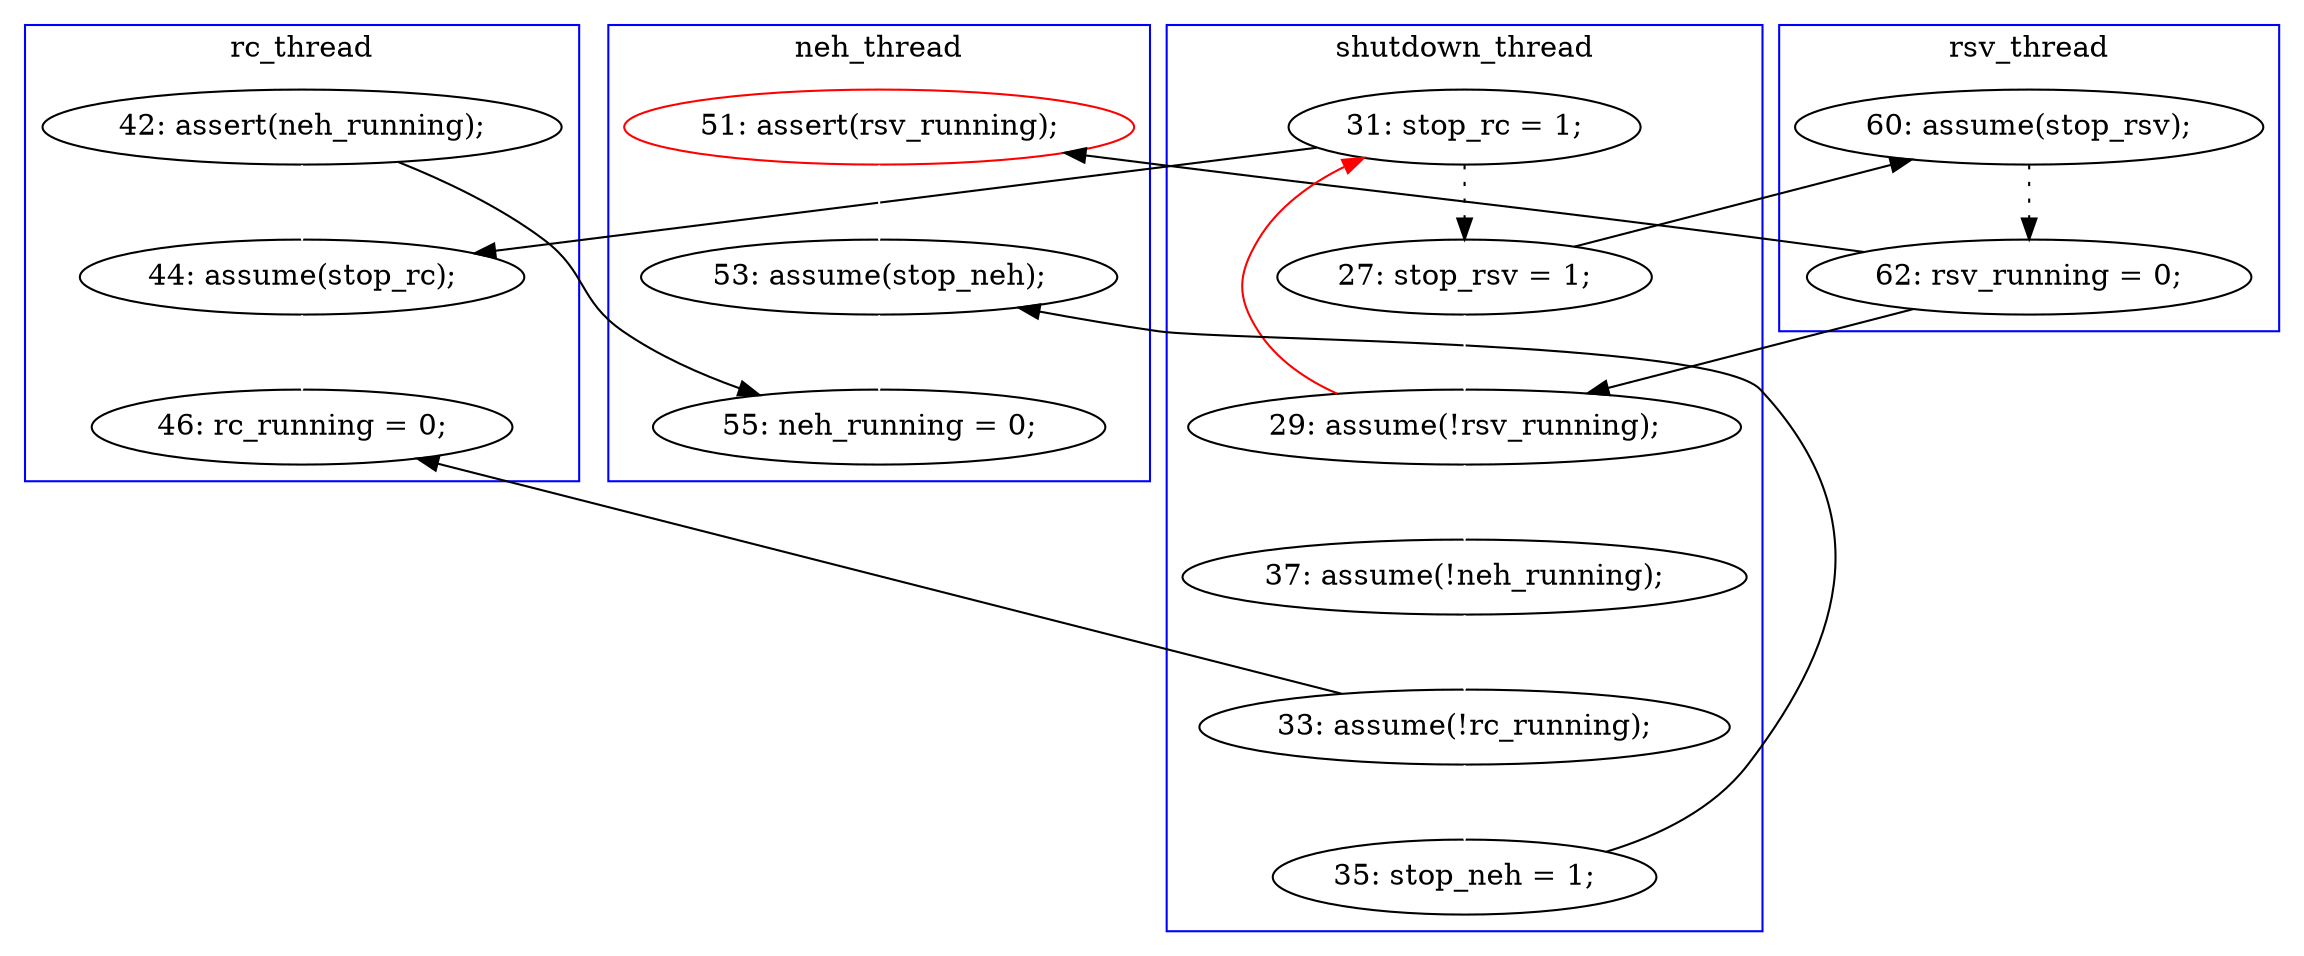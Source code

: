 digraph Counterexample {
	20 -> 21 [color = black, style = solid, constraint = false]
	21 -> 11 [color = red, style = solid, constraint = false]
	20 -> 23 [color = black, style = solid, constraint = false]
	26 -> 29 [color = black, style = solid, constraint = false]
	34 -> 37 [color = white, style = solid]
	22 -> 29 [color = white, style = solid]
	26 -> 28 [color = white, style = solid]
	23 -> 34 [color = white, style = solid]
	15 -> 37 [color = black, style = solid, constraint = false]
	19 -> 20 [color = black, style = dotted]
	15 -> 22 [color = white, style = solid]
	21 -> 25 [color = white, style = solid]
	11 -> 12 [color = black, style = dotted]
	25 -> 26 [color = white, style = solid]
	12 -> 21 [color = white, style = solid]
	11 -> 22 [color = black, style = solid, constraint = false]
	28 -> 34 [color = black, style = solid, constraint = false]
	12 -> 19 [color = black, style = solid, constraint = false]
	subgraph cluster4 {
		label = rsv_thread
		color = blue
		19  [label = "60: assume(stop_rsv);"]
		20  [label = "62: rsv_running = 0;"]
	}
	subgraph cluster2 {
		label = rc_thread
		color = blue
		29  [label = "46: rc_running = 0;"]
		15  [label = "42: assert(neh_running);"]
		22  [label = "44: assume(stop_rc);"]
	}
	subgraph cluster1 {
		label = shutdown_thread
		color = blue
		26  [label = "33: assume(!rc_running);"]
		21  [label = "29: assume(!rsv_running);"]
		11  [label = "31: stop_rc = 1;"]
		28  [label = "35: stop_neh = 1;"]
		25  [label = "37: assume(!neh_running);"]
		12  [label = "27: stop_rsv = 1;"]
	}
	subgraph cluster3 {
		label = neh_thread
		color = blue
		34  [label = "53: assume(stop_neh);"]
		23  [label = "51: assert(rsv_running);", color = red]
		37  [label = "55: neh_running = 0;"]
	}
}